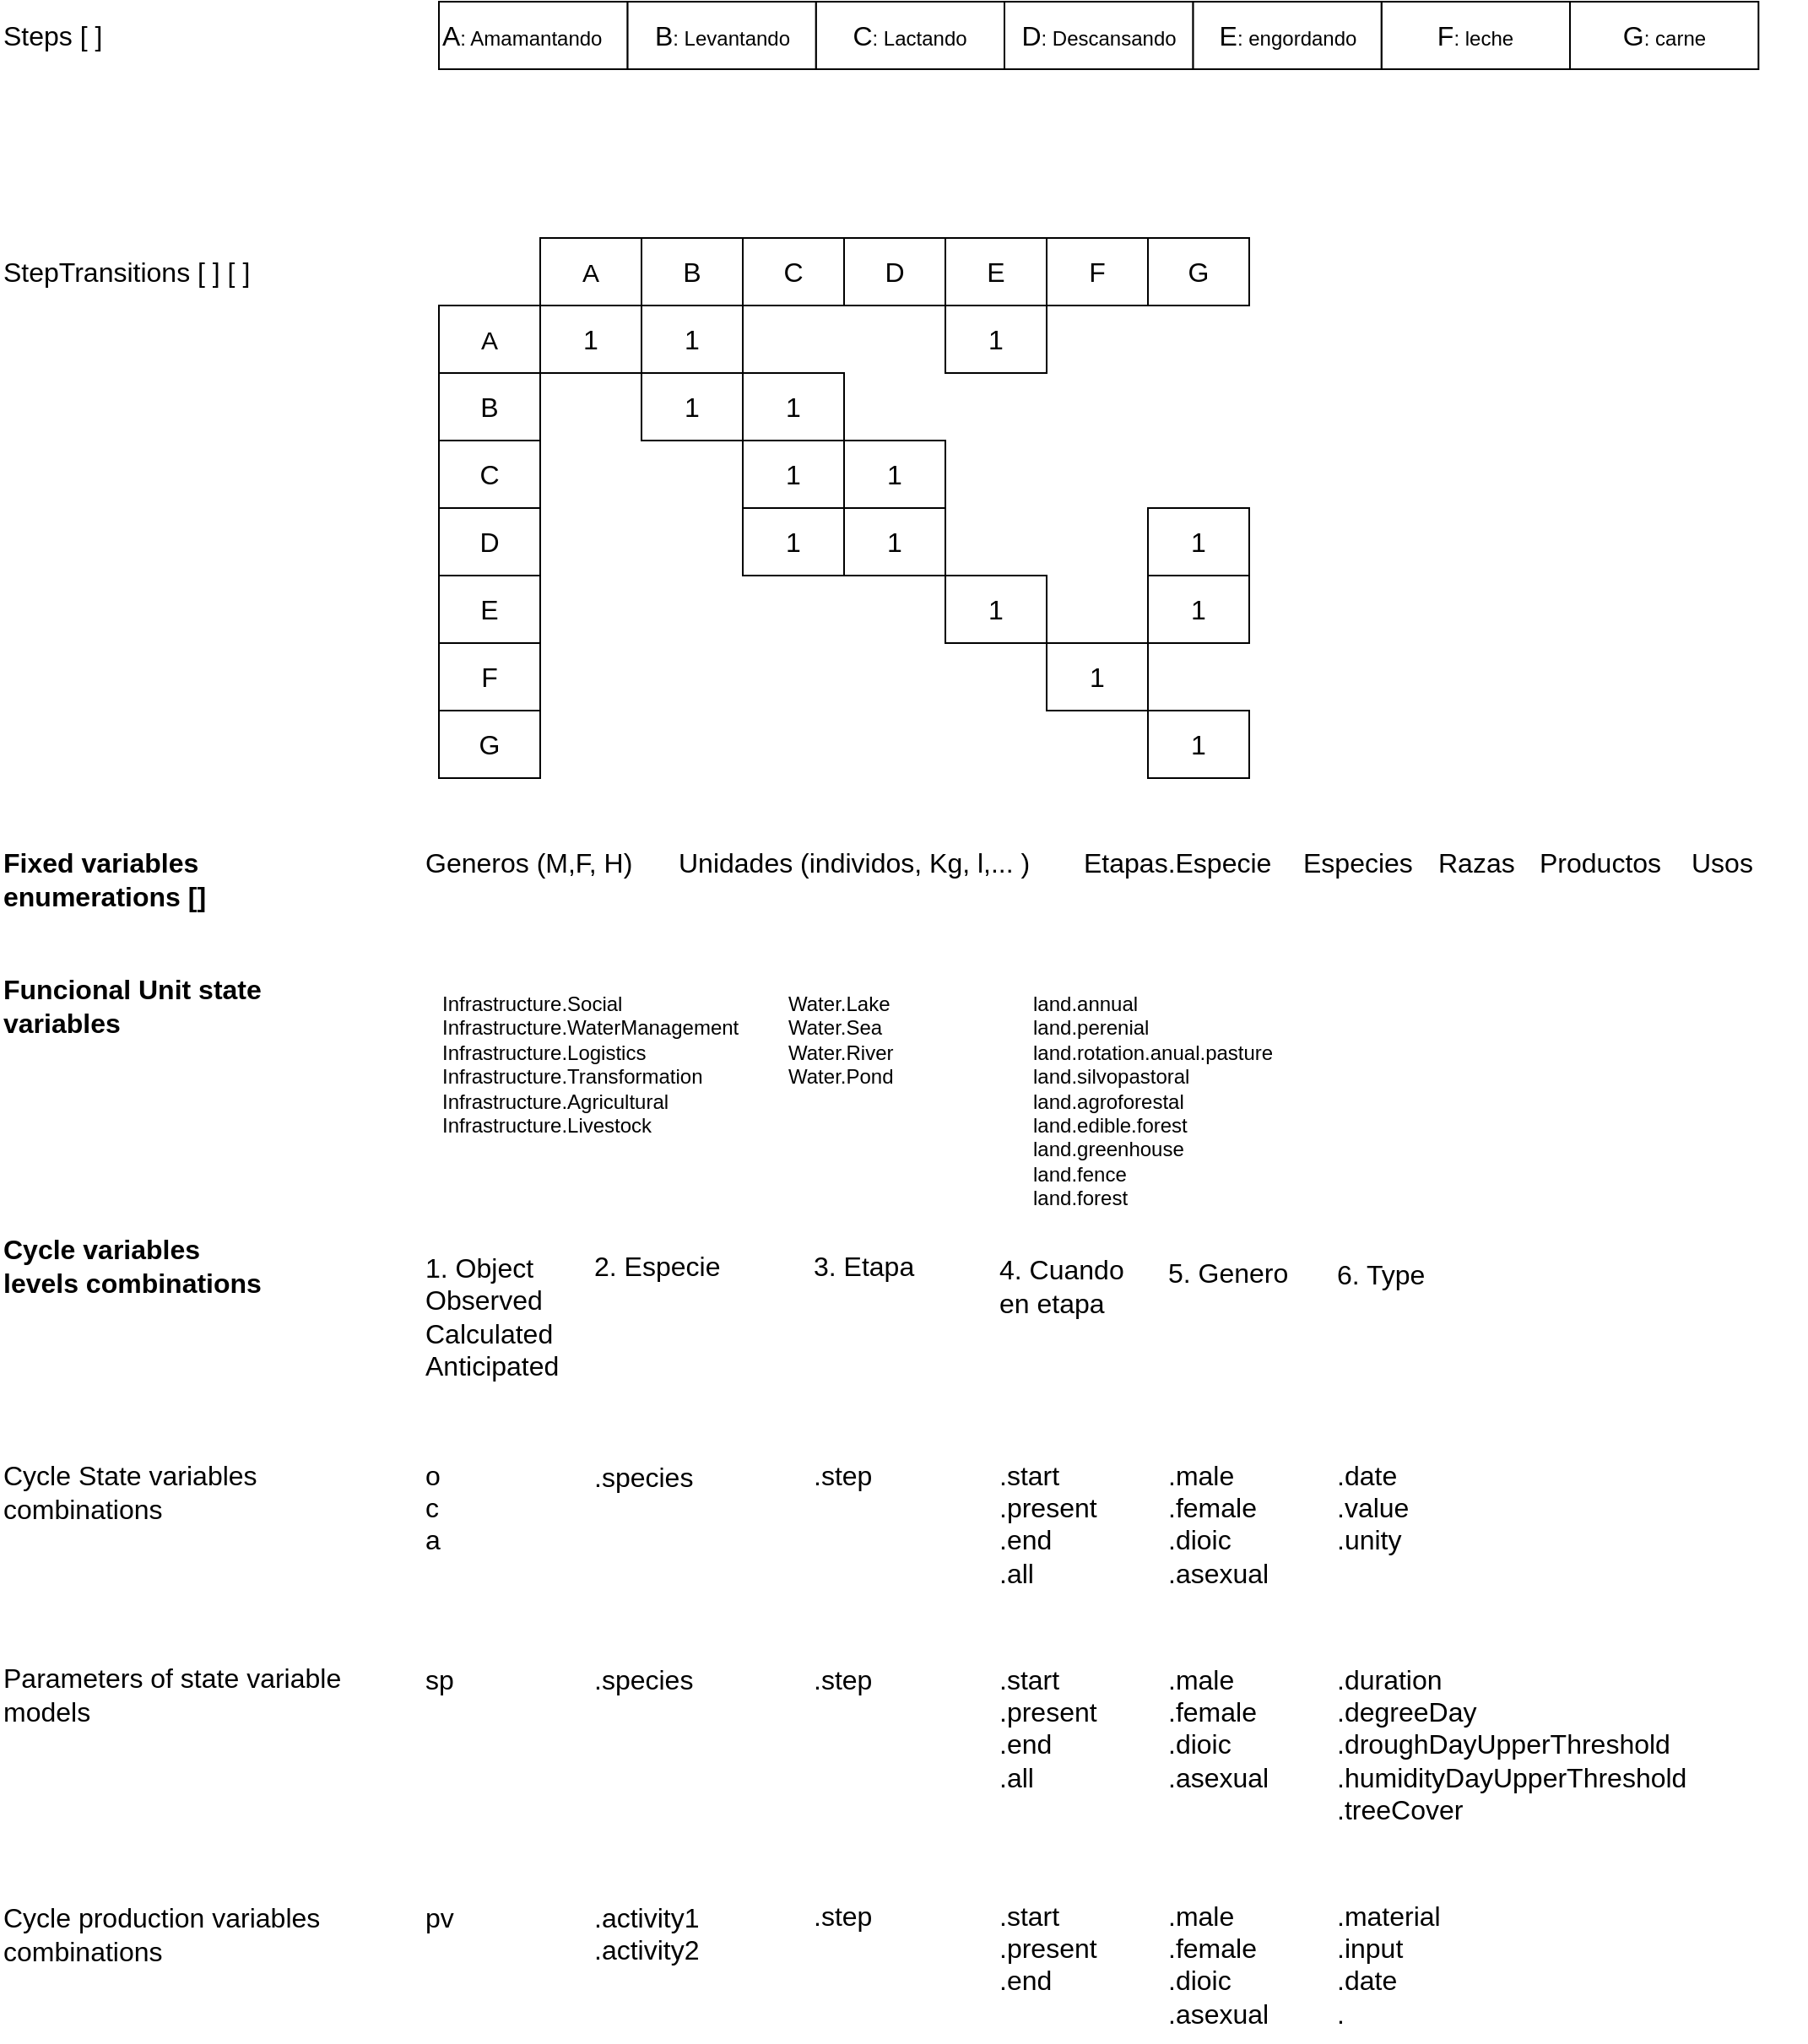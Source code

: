 <mxfile version="21.3.5" type="github" pages="2">
  <diagram id="cez-rpx9PR17WSuJuLhv" name="Genérico">
    <mxGraphModel dx="1127" dy="763" grid="1" gridSize="10" guides="1" tooltips="1" connect="1" arrows="1" fold="1" page="1" pageScale="1" pageWidth="1169" pageHeight="827" math="0" shadow="0">
      <root>
        <mxCell id="0" />
        <mxCell id="1" parent="0" />
        <mxCell id="pYkF3DjS2PnKUjxH9FUJ-1" value="Steps [ ]" style="text;html=1;strokeColor=none;fillColor=none;align=left;verticalAlign=middle;whiteSpace=wrap;rounded=0;fontSize=16;" parent="1" vertex="1">
          <mxGeometry x="60" y="40" width="80" height="20" as="geometry" />
        </mxCell>
        <mxCell id="pYkF3DjS2PnKUjxH9FUJ-2" value="StepTransitions [ ] [ ]" style="text;html=1;strokeColor=none;fillColor=none;align=left;verticalAlign=middle;whiteSpace=wrap;rounded=0;fontSize=16;" parent="1" vertex="1">
          <mxGeometry x="60" y="180" width="180" height="20" as="geometry" />
        </mxCell>
        <mxCell id="b_mPPoaURZ4BV5WpPqKZ-49" value="&lt;div&gt;Fixed variables&lt;/div&gt;&lt;div&gt;enumerations [] &lt;/div&gt;" style="text;html=1;strokeColor=none;fillColor=none;align=left;verticalAlign=middle;whiteSpace=wrap;rounded=0;fontSize=16;fontStyle=1" parent="1" vertex="1">
          <mxGeometry x="60" y="530" width="200" height="40" as="geometry" />
        </mxCell>
        <mxCell id="b_mPPoaURZ4BV5WpPqKZ-51" value="Generos (M,F, H)" style="text;html=1;strokeColor=none;fillColor=none;align=left;verticalAlign=middle;whiteSpace=wrap;rounded=0;fontSize=16;" parent="1" vertex="1">
          <mxGeometry x="310" y="530" width="150" height="20" as="geometry" />
        </mxCell>
        <mxCell id="b_mPPoaURZ4BV5WpPqKZ-52" value="Unidades (individos, Kg, l,... )" style="text;html=1;strokeColor=none;fillColor=none;align=left;verticalAlign=middle;whiteSpace=wrap;rounded=0;fontSize=16;" parent="1" vertex="1">
          <mxGeometry x="460" y="530" width="230" height="20" as="geometry" />
        </mxCell>
        <mxCell id="b_mPPoaURZ4BV5WpPqKZ-53" value="Cycle variables levels combinations" style="text;html=1;strokeColor=none;fillColor=none;align=left;verticalAlign=middle;whiteSpace=wrap;rounded=0;fontSize=16;fontStyle=1" parent="1" vertex="1">
          <mxGeometry x="60" y="764" width="160" height="30" as="geometry" />
        </mxCell>
        <mxCell id="b_mPPoaURZ4BV5WpPqKZ-54" value="" style="group" parent="1" vertex="1" connectable="0">
          <mxGeometry x="320" y="170" width="480" height="320" as="geometry" />
        </mxCell>
        <mxCell id="MyoScKNFmEBYEgEzymnH-1" value="" style="shape=partialRectangle;html=1;whiteSpace=wrap;connectable=0;strokeColor=default;overflow=hidden;fillColor=none;top=0;left=0;bottom=0;right=0;pointerEvents=1;fontSize=16;strokeWidth=3;" parent="b_mPPoaURZ4BV5WpPqKZ-54" vertex="1">
          <mxGeometry x="360" y="200" width="60" height="40" as="geometry">
            <mxRectangle width="60" height="40" as="alternateBounds" />
          </mxGeometry>
        </mxCell>
        <mxCell id="MyoScKNFmEBYEgEzymnH-12" value="&lt;font style=&quot;font-size: 16px;&quot;&gt;F&lt;/font&gt;" style="rounded=0;whiteSpace=wrap;html=1;" parent="b_mPPoaURZ4BV5WpPqKZ-54" vertex="1">
          <mxGeometry x="360" width="60" height="40" as="geometry" />
        </mxCell>
        <mxCell id="MyoScKNFmEBYEgEzymnH-13" value="&lt;font style=&quot;font-size: 16px;&quot;&gt;1&lt;/font&gt;" style="rounded=0;whiteSpace=wrap;html=1;" parent="b_mPPoaURZ4BV5WpPqKZ-54" vertex="1">
          <mxGeometry x="360" y="240" width="60" height="40" as="geometry" />
        </mxCell>
        <mxCell id="MyoScKNFmEBYEgEzymnH-19" value="&lt;font style=&quot;font-size: 16px;&quot;&gt;F&lt;/font&gt;" style="rounded=0;whiteSpace=wrap;html=1;" parent="b_mPPoaURZ4BV5WpPqKZ-54" vertex="1">
          <mxGeometry y="240" width="60" height="40" as="geometry" />
        </mxCell>
        <mxCell id="b_mPPoaURZ4BV5WpPqKZ-6" value="&lt;font style=&quot;font-size: 16px;&quot;&gt;G&lt;/font&gt;" style="rounded=0;whiteSpace=wrap;html=1;" parent="b_mPPoaURZ4BV5WpPqKZ-54" vertex="1">
          <mxGeometry x="420" width="60" height="40" as="geometry" />
        </mxCell>
        <mxCell id="b_mPPoaURZ4BV5WpPqKZ-14" value="&lt;font style=&quot;font-size: 16px;&quot;&gt;G&lt;/font&gt;" style="rounded=0;whiteSpace=wrap;html=1;" parent="b_mPPoaURZ4BV5WpPqKZ-54" vertex="1">
          <mxGeometry y="280" width="60" height="40" as="geometry" />
        </mxCell>
        <mxCell id="b_mPPoaURZ4BV5WpPqKZ-15" value="&lt;font style=&quot;font-size: 16px;&quot;&gt;1&lt;/font&gt;" style="rounded=0;whiteSpace=wrap;html=1;" parent="b_mPPoaURZ4BV5WpPqKZ-54" vertex="1">
          <mxGeometry x="420" y="280" width="60" height="40" as="geometry" />
        </mxCell>
        <mxCell id="b_mPPoaURZ4BV5WpPqKZ-16" value="&lt;font style=&quot;font-size: 16px;&quot;&gt;1&lt;/font&gt;" style="rounded=0;whiteSpace=wrap;html=1;" parent="b_mPPoaURZ4BV5WpPqKZ-54" vertex="1">
          <mxGeometry x="420" y="200" width="60" height="40" as="geometry" />
        </mxCell>
        <mxCell id="b_mPPoaURZ4BV5WpPqKZ-24" value="&lt;font style=&quot;font-size: 16px;&quot;&gt;D&lt;/font&gt;" style="rounded=0;whiteSpace=wrap;html=1;" parent="b_mPPoaURZ4BV5WpPqKZ-54" vertex="1">
          <mxGeometry x="240" width="60" height="40" as="geometry" />
        </mxCell>
        <mxCell id="b_mPPoaURZ4BV5WpPqKZ-25" value="&lt;font style=&quot;font-size: 16px;&quot;&gt;E&lt;/font&gt;" style="rounded=0;whiteSpace=wrap;html=1;" parent="b_mPPoaURZ4BV5WpPqKZ-54" vertex="1">
          <mxGeometry x="300" width="60" height="40" as="geometry" />
        </mxCell>
        <mxCell id="b_mPPoaURZ4BV5WpPqKZ-26" value="&lt;font style=&quot;font-size: 16px;&quot;&gt;C&lt;/font&gt;" style="rounded=0;whiteSpace=wrap;html=1;" parent="b_mPPoaURZ4BV5WpPqKZ-54" vertex="1">
          <mxGeometry x="180" width="60" height="40" as="geometry" />
        </mxCell>
        <mxCell id="b_mPPoaURZ4BV5WpPqKZ-27" value="&lt;font style=&quot;font-size: 15px;&quot;&gt;A&lt;/font&gt;" style="rounded=0;whiteSpace=wrap;html=1;" parent="b_mPPoaURZ4BV5WpPqKZ-54" vertex="1">
          <mxGeometry x="60" width="60" height="40" as="geometry" />
        </mxCell>
        <mxCell id="b_mPPoaURZ4BV5WpPqKZ-28" value="&lt;font style=&quot;font-size: 16px;&quot;&gt;B&lt;/font&gt;" style="rounded=0;whiteSpace=wrap;html=1;" parent="b_mPPoaURZ4BV5WpPqKZ-54" vertex="1">
          <mxGeometry x="120" width="60" height="40" as="geometry" />
        </mxCell>
        <mxCell id="b_mPPoaURZ4BV5WpPqKZ-32" value="&lt;font style=&quot;font-size: 16px;&quot;&gt;D&lt;/font&gt;" style="rounded=0;whiteSpace=wrap;html=1;" parent="b_mPPoaURZ4BV5WpPqKZ-54" vertex="1">
          <mxGeometry y="160" width="60" height="40" as="geometry" />
        </mxCell>
        <mxCell id="b_mPPoaURZ4BV5WpPqKZ-33" value="&lt;font style=&quot;font-size: 16px;&quot;&gt;E&lt;/font&gt;" style="rounded=0;whiteSpace=wrap;html=1;" parent="b_mPPoaURZ4BV5WpPqKZ-54" vertex="1">
          <mxGeometry y="200" width="60" height="40" as="geometry" />
        </mxCell>
        <mxCell id="b_mPPoaURZ4BV5WpPqKZ-34" value="&lt;font style=&quot;font-size: 16px;&quot;&gt;C&lt;/font&gt;" style="rounded=0;whiteSpace=wrap;html=1;" parent="b_mPPoaURZ4BV5WpPqKZ-54" vertex="1">
          <mxGeometry y="120" width="60" height="40" as="geometry" />
        </mxCell>
        <mxCell id="b_mPPoaURZ4BV5WpPqKZ-35" value="&lt;font style=&quot;font-size: 15px;&quot;&gt;A&lt;/font&gt;" style="rounded=0;whiteSpace=wrap;html=1;" parent="b_mPPoaURZ4BV5WpPqKZ-54" vertex="1">
          <mxGeometry y="40" width="60" height="40" as="geometry" />
        </mxCell>
        <mxCell id="b_mPPoaURZ4BV5WpPqKZ-36" value="&lt;font style=&quot;font-size: 16px;&quot;&gt;B&lt;/font&gt;" style="rounded=0;whiteSpace=wrap;html=1;" parent="b_mPPoaURZ4BV5WpPqKZ-54" vertex="1">
          <mxGeometry y="80" width="60" height="40" as="geometry" />
        </mxCell>
        <mxCell id="b_mPPoaURZ4BV5WpPqKZ-37" value="&lt;font style=&quot;font-size: 16px;&quot;&gt;1&lt;/font&gt;" style="rounded=0;whiteSpace=wrap;html=1;" parent="b_mPPoaURZ4BV5WpPqKZ-54" vertex="1">
          <mxGeometry x="240" y="160" width="60" height="40" as="geometry" />
        </mxCell>
        <mxCell id="b_mPPoaURZ4BV5WpPqKZ-38" value="&lt;font style=&quot;font-size: 16px;&quot;&gt;1&lt;/font&gt;" style="rounded=0;whiteSpace=wrap;html=1;" parent="b_mPPoaURZ4BV5WpPqKZ-54" vertex="1">
          <mxGeometry x="300" y="200" width="60" height="40" as="geometry" />
        </mxCell>
        <mxCell id="b_mPPoaURZ4BV5WpPqKZ-39" value="&lt;font style=&quot;font-size: 16px;&quot;&gt;1&lt;/font&gt;" style="rounded=0;whiteSpace=wrap;html=1;" parent="b_mPPoaURZ4BV5WpPqKZ-54" vertex="1">
          <mxGeometry x="120" y="80" width="60" height="40" as="geometry" />
        </mxCell>
        <mxCell id="b_mPPoaURZ4BV5WpPqKZ-40" value="&lt;font style=&quot;font-size: 16px;&quot;&gt;1&lt;/font&gt;" style="rounded=0;whiteSpace=wrap;html=1;" parent="b_mPPoaURZ4BV5WpPqKZ-54" vertex="1">
          <mxGeometry x="180" y="120" width="60" height="40" as="geometry" />
        </mxCell>
        <mxCell id="b_mPPoaURZ4BV5WpPqKZ-41" value="&lt;font style=&quot;font-size: 16px;&quot;&gt;1&lt;/font&gt;" style="rounded=0;whiteSpace=wrap;html=1;" parent="b_mPPoaURZ4BV5WpPqKZ-54" vertex="1">
          <mxGeometry x="60" y="40" width="60" height="40" as="geometry" />
        </mxCell>
        <mxCell id="b_mPPoaURZ4BV5WpPqKZ-42" value="&lt;font style=&quot;font-size: 16px;&quot;&gt;1&lt;/font&gt;" style="rounded=0;whiteSpace=wrap;html=1;" parent="b_mPPoaURZ4BV5WpPqKZ-54" vertex="1">
          <mxGeometry x="300" y="40" width="60" height="40" as="geometry" />
        </mxCell>
        <mxCell id="b_mPPoaURZ4BV5WpPqKZ-43" value="&lt;font style=&quot;font-size: 16px;&quot;&gt;1&lt;/font&gt;" style="rounded=0;whiteSpace=wrap;html=1;" parent="b_mPPoaURZ4BV5WpPqKZ-54" vertex="1">
          <mxGeometry x="180" y="80" width="60" height="40" as="geometry" />
        </mxCell>
        <mxCell id="b_mPPoaURZ4BV5WpPqKZ-44" value="&lt;font style=&quot;font-size: 16px;&quot;&gt;1&lt;/font&gt;" style="rounded=0;whiteSpace=wrap;html=1;" parent="b_mPPoaURZ4BV5WpPqKZ-54" vertex="1">
          <mxGeometry x="120" y="40" width="60" height="40" as="geometry" />
        </mxCell>
        <mxCell id="b_mPPoaURZ4BV5WpPqKZ-45" value="&lt;font style=&quot;font-size: 16px;&quot;&gt;1&lt;/font&gt;" style="rounded=0;whiteSpace=wrap;html=1;" parent="b_mPPoaURZ4BV5WpPqKZ-54" vertex="1">
          <mxGeometry x="240" y="120" width="60" height="40" as="geometry" />
        </mxCell>
        <mxCell id="b_mPPoaURZ4BV5WpPqKZ-46" value="&lt;font style=&quot;font-size: 16px;&quot;&gt;1&lt;/font&gt;" style="rounded=0;whiteSpace=wrap;html=1;" parent="b_mPPoaURZ4BV5WpPqKZ-54" vertex="1">
          <mxGeometry x="180" y="160" width="60" height="40" as="geometry" />
        </mxCell>
        <mxCell id="b_mPPoaURZ4BV5WpPqKZ-47" value="&lt;font style=&quot;font-size: 16px;&quot;&gt;1&lt;/font&gt;" style="rounded=0;whiteSpace=wrap;html=1;" parent="b_mPPoaURZ4BV5WpPqKZ-54" vertex="1">
          <mxGeometry x="420" y="160" width="60" height="40" as="geometry" />
        </mxCell>
        <mxCell id="b_mPPoaURZ4BV5WpPqKZ-55" value="" style="group" parent="1" vertex="1" connectable="0">
          <mxGeometry x="320" y="30" width="781.67" height="40" as="geometry" />
        </mxCell>
        <mxCell id="MyoScKNFmEBYEgEzymnH-27" value="" style="group" parent="b_mPPoaURZ4BV5WpPqKZ-55" vertex="1" connectable="0">
          <mxGeometry width="670" height="40" as="geometry" />
        </mxCell>
        <mxCell id="MyoScKNFmEBYEgEzymnH-20" value="&lt;font style=&quot;font-size: 16px;&quot;&gt;F&lt;/font&gt;: leche" style="rounded=0;whiteSpace=wrap;html=1;" parent="MyoScKNFmEBYEgEzymnH-27" vertex="1">
          <mxGeometry x="558.333" width="111.667" height="40" as="geometry" />
        </mxCell>
        <mxCell id="MyoScKNFmEBYEgEzymnH-21" value="&lt;font style=&quot;font-size: 16px;&quot;&gt;E&lt;/font&gt;: engordando" style="rounded=0;whiteSpace=wrap;html=1;" parent="MyoScKNFmEBYEgEzymnH-27" vertex="1">
          <mxGeometry x="446.667" width="111.667" height="40" as="geometry" />
        </mxCell>
        <mxCell id="MyoScKNFmEBYEgEzymnH-22" value="&lt;font style=&quot;font-size: 16px;&quot;&gt;D&lt;/font&gt;: Descansando" style="rounded=0;whiteSpace=wrap;html=1;" parent="MyoScKNFmEBYEgEzymnH-27" vertex="1">
          <mxGeometry x="335.0" width="111.667" height="40" as="geometry" />
        </mxCell>
        <mxCell id="MyoScKNFmEBYEgEzymnH-23" value="&lt;font style=&quot;font-size: 16px;&quot;&gt;C&lt;/font&gt;: Lactando" style="rounded=0;whiteSpace=wrap;html=1;" parent="MyoScKNFmEBYEgEzymnH-27" vertex="1">
          <mxGeometry x="223.333" width="111.667" height="40" as="geometry" />
        </mxCell>
        <mxCell id="MyoScKNFmEBYEgEzymnH-24" value="&lt;font style=&quot;font-size: 16px;&quot;&gt;B&lt;/font&gt;: Levantando" style="rounded=0;whiteSpace=wrap;html=1;" parent="MyoScKNFmEBYEgEzymnH-27" vertex="1">
          <mxGeometry x="111.667" width="111.667" height="40" as="geometry" />
        </mxCell>
        <mxCell id="MyoScKNFmEBYEgEzymnH-25" value="&lt;div style=&quot;&quot; align=&quot;left&quot;&gt;&lt;font style=&quot;font-size: 16px;&quot;&gt;A&lt;/font&gt;&lt;font style=&quot;font-size: 12px;&quot;&gt;: Amamantando&lt;br&gt;&lt;/font&gt;&lt;/div&gt;" style="rounded=0;whiteSpace=wrap;html=1;align=left;" parent="MyoScKNFmEBYEgEzymnH-27" vertex="1">
          <mxGeometry width="111.667" height="40" as="geometry" />
        </mxCell>
        <mxCell id="dBqPaJ7fvby0gHjQgL4g-1" value="&lt;font style=&quot;font-size: 16px;&quot;&gt;G&lt;/font&gt;: carne" style="rounded=0;whiteSpace=wrap;html=1;" parent="b_mPPoaURZ4BV5WpPqKZ-55" vertex="1">
          <mxGeometry x="670.003" width="111.667" height="40" as="geometry" />
        </mxCell>
        <mxCell id="b_mPPoaURZ4BV5WpPqKZ-57" value="&lt;div style=&quot;font-size: 16px;&quot;&gt;o&lt;/div&gt;&lt;div style=&quot;font-size: 16px;&quot;&gt;c&lt;/div&gt;&lt;div style=&quot;font-size: 16px;&quot;&gt;a&lt;br style=&quot;font-size: 16px;&quot;&gt;&lt;/div&gt;" style="text;whiteSpace=wrap;html=1;fontSize=16;verticalAlign=top;" parent="1" vertex="1">
          <mxGeometry x="310" y="887" width="100" height="90" as="geometry" />
        </mxCell>
        <mxCell id="b_mPPoaURZ4BV5WpPqKZ-59" value=".step" style="text;whiteSpace=wrap;html=1;fontSize=16;verticalAlign=top;" parent="1" vertex="1">
          <mxGeometry x="540" y="887" width="100" height="90" as="geometry" />
        </mxCell>
        <mxCell id="b_mPPoaURZ4BV5WpPqKZ-62" value="&lt;div&gt;.start&lt;/div&gt;&lt;div&gt;.present&lt;/div&gt;&lt;div&gt;.end&lt;/div&gt;&lt;div&gt;.all&lt;br&gt;&lt;/div&gt;" style="text;whiteSpace=wrap;html=1;fontSize=16;verticalAlign=top;" parent="1" vertex="1">
          <mxGeometry x="650" y="887" width="100" height="90" as="geometry" />
        </mxCell>
        <mxCell id="b_mPPoaURZ4BV5WpPqKZ-64" value="&lt;div&gt;.male&lt;/div&gt;&lt;div&gt;.female&lt;br&gt;&lt;/div&gt;&lt;div&gt;.dioic&lt;/div&gt;&lt;div&gt;.asexual&lt;br&gt;&lt;/div&gt;" style="text;whiteSpace=wrap;html=1;fontSize=16;verticalAlign=top;" parent="1" vertex="1">
          <mxGeometry x="750" y="887" width="100" height="80" as="geometry" />
        </mxCell>
        <mxCell id="csLeSf18LWkZXM3OZ7Ix-2" value="&lt;div&gt;.date&lt;/div&gt;&lt;div&gt;.value&lt;/div&gt;&lt;div&gt;.unity&lt;br&gt;&lt;/div&gt;" style="text;whiteSpace=wrap;html=1;fontSize=16;verticalAlign=top;" parent="1" vertex="1">
          <mxGeometry x="850" y="887" width="100" height="80" as="geometry" />
        </mxCell>
        <mxCell id="csLeSf18LWkZXM3OZ7Ix-3" value="Cycle State variables combinations" style="text;html=1;strokeColor=none;fillColor=none;align=left;verticalAlign=middle;whiteSpace=wrap;rounded=0;fontSize=16;" parent="1" vertex="1">
          <mxGeometry x="60" y="898" width="220" height="30" as="geometry" />
        </mxCell>
        <mxCell id="csLeSf18LWkZXM3OZ7Ix-5" value="Parameters of state variable models" style="text;html=1;strokeColor=none;fillColor=none;align=left;verticalAlign=middle;whiteSpace=wrap;rounded=0;fontSize=16;" parent="1" vertex="1">
          <mxGeometry x="60" y="1018" width="220" height="30" as="geometry" />
        </mxCell>
        <mxCell id="csLeSf18LWkZXM3OZ7Ix-6" value="sp" style="text;whiteSpace=wrap;html=1;fontSize=16;verticalAlign=top;" parent="1" vertex="1">
          <mxGeometry x="310" y="1008" width="60" height="60" as="geometry" />
        </mxCell>
        <mxCell id="csLeSf18LWkZXM3OZ7Ix-7" value=".step" style="text;whiteSpace=wrap;html=1;fontSize=16;verticalAlign=top;" parent="1" vertex="1">
          <mxGeometry x="540" y="1008" width="100" height="90" as="geometry" />
        </mxCell>
        <mxCell id="csLeSf18LWkZXM3OZ7Ix-8" value="&lt;div&gt;.start&lt;/div&gt;&lt;div&gt;.present&lt;/div&gt;&lt;div&gt;.end&lt;/div&gt;&lt;div&gt;.all&lt;br&gt;&lt;/div&gt;" style="text;whiteSpace=wrap;html=1;fontSize=16;verticalAlign=top;" parent="1" vertex="1">
          <mxGeometry x="650" y="1008" width="100" height="90" as="geometry" />
        </mxCell>
        <mxCell id="csLeSf18LWkZXM3OZ7Ix-9" value="&lt;div&gt;.male&lt;/div&gt;&lt;div&gt;.female&lt;br&gt;&lt;/div&gt;&lt;div&gt;.dioic&lt;/div&gt;&lt;div&gt;.asexual&lt;br&gt;&lt;/div&gt;" style="text;whiteSpace=wrap;html=1;fontSize=16;verticalAlign=top;" parent="1" vertex="1">
          <mxGeometry x="750" y="1008" width="100" height="80" as="geometry" />
        </mxCell>
        <mxCell id="csLeSf18LWkZXM3OZ7Ix-10" value="&lt;div&gt;.duration&lt;/div&gt;&lt;div&gt;.degreeDay&lt;/div&gt;&lt;div&gt;.droughDayUpperThreshold&lt;/div&gt;&lt;div&gt;.humidityDayUpperThreshold&lt;/div&gt;&lt;div&gt;.treeCover&lt;br&gt;&lt;/div&gt;" style="text;whiteSpace=wrap;html=1;fontSize=16;verticalAlign=top;" parent="1" vertex="1">
          <mxGeometry x="850" y="1008" width="100" height="80" as="geometry" />
        </mxCell>
        <mxCell id="csLeSf18LWkZXM3OZ7Ix-11" value="Cycle production variables combinations" style="text;html=1;strokeColor=none;fillColor=none;align=left;verticalAlign=middle;whiteSpace=wrap;rounded=0;fontSize=16;" parent="1" vertex="1">
          <mxGeometry x="60" y="1160" width="220" height="30" as="geometry" />
        </mxCell>
        <mxCell id="csLeSf18LWkZXM3OZ7Ix-12" value="pv" style="text;whiteSpace=wrap;html=1;fontSize=16;verticalAlign=top;" parent="1" vertex="1">
          <mxGeometry x="310" y="1149" width="100" height="90" as="geometry" />
        </mxCell>
        <mxCell id="csLeSf18LWkZXM3OZ7Ix-13" value=".step" style="text;whiteSpace=wrap;html=1;fontSize=16;verticalAlign=top;" parent="1" vertex="1">
          <mxGeometry x="540" y="1148" width="100" height="90" as="geometry" />
        </mxCell>
        <mxCell id="csLeSf18LWkZXM3OZ7Ix-14" value="&lt;div&gt;.start&lt;/div&gt;&lt;div&gt;.present&lt;/div&gt;&lt;div&gt;.end&lt;br&gt;&lt;/div&gt;" style="text;whiteSpace=wrap;html=1;fontSize=16;verticalAlign=top;" parent="1" vertex="1">
          <mxGeometry x="650" y="1148" width="100" height="90" as="geometry" />
        </mxCell>
        <mxCell id="csLeSf18LWkZXM3OZ7Ix-15" value="&lt;div&gt;.male&lt;/div&gt;&lt;div&gt;.female&lt;br&gt;&lt;/div&gt;&lt;div&gt;.dioic&lt;/div&gt;&lt;div&gt;.asexual&lt;br&gt;&lt;/div&gt;" style="text;whiteSpace=wrap;html=1;fontSize=16;verticalAlign=top;" parent="1" vertex="1">
          <mxGeometry x="750" y="1148" width="100" height="80" as="geometry" />
        </mxCell>
        <mxCell id="csLeSf18LWkZXM3OZ7Ix-16" value="&lt;div&gt;.material&lt;/div&gt;&lt;div&gt;.input&lt;/div&gt;&lt;div&gt;.date&lt;/div&gt;&lt;div&gt;.&lt;br&gt;&lt;/div&gt;" style="text;whiteSpace=wrap;html=1;fontSize=16;verticalAlign=top;" parent="1" vertex="1">
          <mxGeometry x="850" y="1148" width="100" height="80" as="geometry" />
        </mxCell>
        <mxCell id="csLeSf18LWkZXM3OZ7Ix-88" value="Etapas.Especie" style="text;html=1;strokeColor=none;fillColor=none;align=left;verticalAlign=middle;whiteSpace=wrap;rounded=0;fontSize=16;" parent="1" vertex="1">
          <mxGeometry x="700" y="530" width="100" height="20" as="geometry" />
        </mxCell>
        <mxCell id="csLeSf18LWkZXM3OZ7Ix-91" value="Especies" style="text;html=1;strokeColor=none;fillColor=none;align=left;verticalAlign=middle;whiteSpace=wrap;rounded=0;fontSize=16;" parent="1" vertex="1">
          <mxGeometry x="830" y="530" width="100" height="20" as="geometry" />
        </mxCell>
        <mxCell id="csLeSf18LWkZXM3OZ7Ix-92" value="2. Especie" style="text;html=1;strokeColor=none;fillColor=none;align=left;verticalAlign=middle;whiteSpace=wrap;rounded=0;fontSize=16;" parent="1" vertex="1">
          <mxGeometry x="410" y="760" width="100" height="38" as="geometry" />
        </mxCell>
        <mxCell id="csLeSf18LWkZXM3OZ7Ix-93" value=".species" style="text;whiteSpace=wrap;html=1;fontSize=16;verticalAlign=top;" parent="1" vertex="1">
          <mxGeometry x="410" y="888" width="100" height="99" as="geometry" />
        </mxCell>
        <mxCell id="csLeSf18LWkZXM3OZ7Ix-94" value=".species" style="text;whiteSpace=wrap;html=1;fontSize=16;verticalAlign=top;" parent="1" vertex="1">
          <mxGeometry x="410" y="1008" width="100" height="90" as="geometry" />
        </mxCell>
        <mxCell id="csLeSf18LWkZXM3OZ7Ix-95" value="&lt;div&gt;.activity1&lt;/div&gt;&lt;div&gt;.activity2&lt;br&gt;&lt;/div&gt;" style="text;whiteSpace=wrap;html=1;fontSize=16;verticalAlign=top;" parent="1" vertex="1">
          <mxGeometry x="410" y="1149" width="100" height="90" as="geometry" />
        </mxCell>
        <mxCell id="csLeSf18LWkZXM3OZ7Ix-96" value="Razas" style="text;html=1;strokeColor=none;fillColor=none;align=left;verticalAlign=middle;whiteSpace=wrap;rounded=0;fontSize=16;" parent="1" vertex="1">
          <mxGeometry x="910" y="530" width="100" height="20" as="geometry" />
        </mxCell>
        <mxCell id="csLeSf18LWkZXM3OZ7Ix-97" value="Productos" style="text;html=1;strokeColor=none;fillColor=none;align=left;verticalAlign=middle;whiteSpace=wrap;rounded=0;fontSize=16;" parent="1" vertex="1">
          <mxGeometry x="970" y="530" width="100" height="20" as="geometry" />
        </mxCell>
        <mxCell id="csLeSf18LWkZXM3OZ7Ix-98" value="Usos" style="text;html=1;strokeColor=none;fillColor=none;align=left;verticalAlign=middle;whiteSpace=wrap;rounded=0;fontSize=16;" parent="1" vertex="1">
          <mxGeometry x="1060" y="530" width="70" height="20" as="geometry" />
        </mxCell>
        <mxCell id="csLeSf18LWkZXM3OZ7Ix-101" value="Funcional Unit state variables" style="text;html=1;strokeColor=none;fillColor=none;align=left;verticalAlign=middle;whiteSpace=wrap;rounded=0;fontSize=16;fontStyle=1" parent="1" vertex="1">
          <mxGeometry x="60" y="610" width="220" height="30" as="geometry" />
        </mxCell>
        <mxCell id="csLeSf18LWkZXM3OZ7Ix-102" value="&lt;div&gt;Infrastructure.Social &lt;br&gt;&lt;/div&gt;&lt;div&gt;Infrastructure.WaterManagement &lt;br&gt;&lt;/div&gt;&lt;div&gt;Infrastructure.Logistics &lt;br&gt;&lt;/div&gt;&lt;div&gt;Infrastructure.Transformation &lt;br&gt;&lt;/div&gt;&lt;div&gt;Infrastructure.Agricultural &lt;br&gt;&lt;/div&gt;&lt;div&gt;Infrastructure.Livestock&lt;/div&gt;" style="text;whiteSpace=wrap;html=1;" parent="1" vertex="1">
          <mxGeometry x="320" y="610" width="120" height="110" as="geometry" />
        </mxCell>
        <mxCell id="csLeSf18LWkZXM3OZ7Ix-103" value="&lt;div&gt;Water.Lake &lt;br&gt;&lt;/div&gt;Water.Sea&lt;div&gt;Water.River&lt;/div&gt;&lt;div&gt;Water.Pond&lt;/div&gt;" style="text;whiteSpace=wrap;html=1;" parent="1" vertex="1">
          <mxGeometry x="525" y="610" width="120" height="110" as="geometry" />
        </mxCell>
        <mxCell id="csLeSf18LWkZXM3OZ7Ix-104" value="&lt;div&gt;land.annual&lt;/div&gt;&lt;div&gt;land.perenial&lt;div&gt;land.rotation.anual.pasture&lt;/div&gt;&lt;div&gt;land.silvopastoral&lt;/div&gt;land.agroforestal&lt;/div&gt;&lt;div&gt;land.edible.forest&lt;div&gt;land.greenhouse&lt;/div&gt;&lt;div&gt;land.fence&lt;/div&gt;&lt;div&gt;land.forest&lt;/div&gt;&lt;div&gt;&lt;br&gt;&lt;div&gt;&lt;br&gt;&lt;br&gt;&lt;/div&gt;&lt;/div&gt;&lt;div&gt;&lt;br&gt;&lt;br&gt;&lt;/div&gt;&lt;br&gt;&lt;br&gt;&lt;/div&gt;" style="text;whiteSpace=wrap;html=1;" parent="1" vertex="1">
          <mxGeometry x="670" y="610" width="120" height="110" as="geometry" />
        </mxCell>
        <mxCell id="rNuEx3sRfUWNWiZSni4U-1" value="1. Object&lt;div&gt;&lt;div style=&quot;font-size: 16px;&quot;&gt;Observed&lt;/div&gt;&lt;div style=&quot;font-size: 16px;&quot;&gt;Calculated&lt;/div&gt;Anticipated&lt;/div&gt;" style="text;html=1;strokeColor=none;fillColor=none;align=left;verticalAlign=middle;whiteSpace=wrap;rounded=0;fontSize=16;" vertex="1" parent="1">
          <mxGeometry x="310" y="768" width="100" height="82" as="geometry" />
        </mxCell>
        <mxCell id="rNuEx3sRfUWNWiZSni4U-2" value="3. Etapa" style="text;html=1;strokeColor=none;fillColor=none;align=left;verticalAlign=middle;whiteSpace=wrap;rounded=0;fontSize=16;" vertex="1" parent="1">
          <mxGeometry x="540" y="760" width="100" height="38" as="geometry" />
        </mxCell>
        <mxCell id="rNuEx3sRfUWNWiZSni4U-4" value="4. Cuando en etapa" style="text;html=1;strokeColor=none;fillColor=none;align=left;verticalAlign=middle;whiteSpace=wrap;rounded=0;fontSize=16;" vertex="1" parent="1">
          <mxGeometry x="650" y="760" width="85" height="62" as="geometry" />
        </mxCell>
        <mxCell id="rNuEx3sRfUWNWiZSni4U-5" value="5. Genero" style="text;html=1;strokeColor=none;fillColor=none;align=left;verticalAlign=middle;whiteSpace=wrap;rounded=0;fontSize=16;" vertex="1" parent="1">
          <mxGeometry x="750" y="764" width="100" height="38" as="geometry" />
        </mxCell>
        <mxCell id="rNuEx3sRfUWNWiZSni4U-6" value="6. Type " style="text;html=1;strokeColor=none;fillColor=none;align=left;verticalAlign=middle;whiteSpace=wrap;rounded=0;fontSize=16;" vertex="1" parent="1">
          <mxGeometry x="850" y="768" width="100" height="32" as="geometry" />
        </mxCell>
      </root>
    </mxGraphModel>
  </diagram>
  <diagram id="6a731a19-8d31-9384-78a2-239565b7b9f0" name="Bovinos">
    <mxGraphModel dx="1127" dy="722" grid="1" gridSize="10" guides="1" tooltips="1" connect="1" arrows="1" fold="1" page="1" pageScale="1" pageWidth="1169" pageHeight="827" background="none" math="0" shadow="0">
      <root>
        <mxCell id="0" />
        <mxCell id="1" parent="0" />
        <mxCell id="wV_RwZgJfHrOoYBap2ik-1772" value="" style="edgeStyle=orthogonalEdgeStyle;rounded=0;orthogonalLoop=1;jettySize=auto;html=1;" parent="1" source="1749" target="wV_RwZgJfHrOoYBap2ik-1771" edge="1">
          <mxGeometry relative="1" as="geometry" />
        </mxCell>
        <mxCell id="1749" value="A. Amamantando" style="rounded=1;whiteSpace=wrap;html=1;shadow=0;labelBackgroundColor=none;strokeColor=none;strokeWidth=3;fillColor=#2F5B7C;fontFamily=Helvetica;fontSize=16;fontColor=#FFFFFF;align=center;fontStyle=1;spacing=5;arcSize=7;perimeterSpacing=2;" parent="1" vertex="1">
          <mxGeometry x="55" y="249" width="140" height="61" as="geometry" />
        </mxCell>
        <mxCell id="1753" value="C. Lactando" style="rounded=1;whiteSpace=wrap;html=1;shadow=0;labelBackgroundColor=none;strokeColor=none;strokeWidth=3;fillColor=#e85642;fontFamily=Helvetica;fontSize=14;fontColor=#FFFFFF;align=center;spacing=5;fontStyle=1;arcSize=7;perimeterSpacing=2;" parent="1" vertex="1">
          <mxGeometry x="521" y="248" width="150" height="60" as="geometry" />
        </mxCell>
        <mxCell id="1754" value="&lt;div style=&quot;font-size: 12px;&quot;&gt;&lt;font style=&quot;font-size: 12px;&quot;&gt;&lt;b&gt;&lt;font style=&quot;font-size: 12px;&quot; color=&quot;#000000&quot;&gt;F. Leche en oferta&lt;/font&gt;&lt;/b&gt;&lt;/font&gt;&lt;/div&gt;" style="rounded=1;whiteSpace=wrap;html=1;shadow=0;labelBackgroundColor=none;strokeColor=none;strokeWidth=3;fillColor=#E0E0E0;fontFamily=Helvetica;fontSize=14;align=center;spacing=5;fontStyle=0;arcSize=7;perimeterSpacing=2;fontColor=#333333;" parent="1" vertex="1">
          <mxGeometry x="847.25" y="248" width="133" height="60" as="geometry" />
        </mxCell>
        <mxCell id="DLMDTIZW3BZclp9K0W_a-1778" value="" style="edgeStyle=orthogonalEdgeStyle;rounded=0;orthogonalLoop=1;jettySize=auto;html=1;fontSize=12;fontColor=#000000;endArrow=none;endFill=0;entryX=0;entryY=0.5;entryDx=0;entryDy=0;" parent="1" source="1760" target="DLMDTIZW3BZclp9K0W_a-1774" edge="1">
          <mxGeometry relative="1" as="geometry">
            <mxPoint x="880" y="140" as="targetPoint" />
          </mxGeometry>
        </mxCell>
        <mxCell id="DLMDTIZW3BZclp9K0W_a-1779" value="&lt;div&gt;E_Fv=Número, &lt;br&gt;&lt;/div&gt;&lt;div&gt;Sexos, &lt;br&gt;&lt;/div&gt;&lt;div&gt;Fecha&lt;/div&gt;" style="edgeLabel;html=1;align=center;verticalAlign=middle;resizable=0;points=[];fontSize=12;fontColor=#000000;labelBackgroundColor=#D4AD9B;labelBorderColor=#A0522D;" parent="DLMDTIZW3BZclp9K0W_a-1778" vertex="1" connectable="0">
          <mxGeometry x="-0.149" relative="1" as="geometry">
            <mxPoint x="16" as="offset" />
          </mxGeometry>
        </mxCell>
        <mxCell id="1760" value="E. Engorando" style="rounded=1;whiteSpace=wrap;html=1;shadow=0;labelBackgroundColor=none;strokeColor=#572C18;strokeWidth=3;fillColor=#A0522D;fontFamily=Helvetica;fontSize=14;fontColor=#FFFFFF;align=center;spacing=5;fontStyle=1;arcSize=7;perimeterSpacing=2;" parent="1" vertex="1">
          <mxGeometry x="521" y="110" width="150" height="60" as="geometry" />
        </mxCell>
        <mxCell id="qsEijEhWH3xLUdq9jlML-1775" value="" style="edgeStyle=orthogonalEdgeStyle;rounded=0;orthogonalLoop=1;jettySize=auto;html=1;endArrow=none;endFill=0;entryX=0.5;entryY=1;entryDx=0;entryDy=0;exitX=0.5;exitY=0;exitDx=0;exitDy=0;" parent="1" source="1769" target="DLMDTIZW3BZclp9K0W_a-1774" edge="1">
          <mxGeometry relative="1" as="geometry">
            <Array as="points">
              <mxPoint x="1072" y="182" />
            </Array>
          </mxGeometry>
        </mxCell>
        <mxCell id="1769" value="&lt;font style=&quot;font-size: 12px;&quot;&gt;&lt;b&gt;Gv.f.p=(&lt;/b&gt;&lt;/font&gt;&lt;font style=&quot;font-size: 12px;&quot;&gt;&lt;b&gt;fechas, cantidades ofertas, previstas, observadas, restantes&lt;/b&gt;&lt;/font&gt;&lt;font style=&quot;font-size: 12px;&quot;&gt;&lt;b&gt;)&lt;br&gt;&lt;/b&gt;&lt;/font&gt;" style="rounded=1;whiteSpace=wrap;html=1;shadow=0;labelBackgroundColor=none;strokeColor=#572C18;strokeWidth=3;fillColor=#856C61;fontFamily=Helvetica;fontSize=14;fontColor=#000000;align=center;spacing=5;arcSize=7;perimeterSpacing=2;" parent="1" vertex="1">
          <mxGeometry x="1017.25" y="470" width="108.5" height="100" as="geometry" />
        </mxCell>
        <mxCell id="yf1A8xf_c-HTEzNxy_wl-1791" style="edgeStyle=orthogonalEdgeStyle;rounded=0;orthogonalLoop=1;jettySize=auto;html=1;exitX=0.5;exitY=0;exitDx=0;exitDy=0;entryX=0.75;entryY=0;entryDx=0;entryDy=0;endArrow=classic;endFill=1;" parent="1" source="1771" target="1749" edge="1">
          <mxGeometry relative="1" as="geometry">
            <Array as="points">
              <mxPoint x="355" y="190" />
              <mxPoint x="161" y="190" />
            </Array>
          </mxGeometry>
        </mxCell>
        <mxCell id="yf1A8xf_c-HTEzNxy_wl-1792" value="&lt;div&gt;Número terneros&lt;/div&gt;&lt;div&gt;hembras y machos&lt;/div&gt;" style="edgeLabel;html=1;align=center;verticalAlign=middle;resizable=0;points=[];" parent="yf1A8xf_c-HTEzNxy_wl-1791" vertex="1" connectable="0">
          <mxGeometry x="-0.182" relative="1" as="geometry">
            <mxPoint as="offset" />
          </mxGeometry>
        </mxCell>
        <mxCell id="1771" value="B. Levantando" style="rounded=1;whiteSpace=wrap;html=1;shadow=0;labelBackgroundColor=none;strokeColor=none;strokeWidth=3;fillColor=#12aab5;fontFamily=Helvetica;fontSize=14;fontColor=#FFFFFF;align=center;spacing=5;fontStyle=1;arcSize=7;perimeterSpacing=2;" parent="1" vertex="1">
          <mxGeometry x="280" y="249.0" width="150" height="60" as="geometry" />
        </mxCell>
        <mxCell id="z_6aWykkNIrOVK7mSuos-1771" value="D. Descansando" style="rounded=1;whiteSpace=wrap;html=1;shadow=0;labelBackgroundColor=none;strokeColor=none;strokeWidth=3;fillColor=#a20025;fontFamily=Helvetica;fontSize=14;align=center;spacing=5;fontStyle=1;arcSize=7;perimeterSpacing=2;fontColor=#ffffff;" parent="1" vertex="1">
          <mxGeometry x="523" y="380" width="148" height="60" as="geometry" />
        </mxCell>
        <mxCell id="wV_RwZgJfHrOoYBap2ik-1771" value="&lt;div style=&quot;font-size: 12px;&quot;&gt;A.ID&lt;/div&gt;&lt;div style=&quot;font-size: 12px;&quot;&gt;A.ID.madre&lt;br style=&quot;font-size: 12px;&quot;&gt;&lt;/div&gt;&lt;div style=&quot;font-size: 12px;&quot;&gt;A.ID.padre&lt;/div&gt;&lt;div style=&quot;font-size: 12px;&quot;&gt;A.Número.Machos.t A.Número.Hembras.t A.Inicio_observado.Fecha&lt;/div&gt;&lt;div&gt;A.Inicio_observado.Numero.Machos A.Inicio_observado.Numero.Hembras&lt;/div&gt;" style="rounded=1;whiteSpace=wrap;html=1;fontSize=12;fillColor=#BBCAD6;strokeColor=#2F5B7C;fontColor=#000000;shadow=0;labelBackgroundColor=none;strokeWidth=3;fontStyle=1;spacing=5;arcSize=7;" parent="1" vertex="1">
          <mxGeometry x="50" y="360" width="150" height="150" as="geometry" />
        </mxCell>
        <mxCell id="wV_RwZgJfHrOoYBap2ik-1781" value="" style="edgeStyle=orthogonalEdgeStyle;rounded=0;orthogonalLoop=1;jettySize=auto;html=1;entryX=0.5;entryY=1;entryDx=0;entryDy=0;" parent="1" source="wV_RwZgJfHrOoYBap2ik-1775" target="wV_RwZgJfHrOoYBap2ik-1771" edge="1">
          <mxGeometry relative="1" as="geometry">
            <mxPoint x="125" y="590" as="targetPoint" />
          </mxGeometry>
        </mxCell>
        <mxCell id="wV_RwZgJfHrOoYBap2ik-1775" value="&lt;div&gt;A.p.t=Tiempo nacimiento-destete&lt;/div&gt;&lt;div&gt;A.p.m=Mortalidad&lt;br&gt;&lt;/div&gt;" style="rounded=1;whiteSpace=wrap;html=1;fontSize=16;fillColor=#BBCAD6;strokeColor=none;fontColor=#000000;shadow=0;labelBackgroundColor=none;strokeWidth=3;fontStyle=1;spacing=5;arcSize=7;" parent="1" vertex="1">
          <mxGeometry x="53.5" y="670" width="142.5" height="80" as="geometry" />
        </mxCell>
        <mxCell id="wV_RwZgJfHrOoYBap2ik-1789" value="" style="edgeStyle=orthogonalEdgeStyle;rounded=0;orthogonalLoop=1;jettySize=auto;html=1;fontColor=#0839FF;" parent="1" source="wV_RwZgJfHrOoYBap2ik-1777" target="wV_RwZgJfHrOoYBap2ik-1787" edge="1">
          <mxGeometry relative="1" as="geometry" />
        </mxCell>
        <mxCell id="wV_RwZgJfHrOoYBap2ik-1777" value="&lt;div&gt;B.p.t=Tiempo levante&lt;/div&gt;&lt;div&gt;B.p.m= mortalidad&lt;/div&gt;&lt;div&gt;B.p.f= fecundidad (hembras, machos)&lt;br&gt;&lt;/div&gt;" style="rounded=1;whiteSpace=wrap;html=1;fontSize=14;fillColor=#9AC7BF;strokeColor=none;fontColor=#000000;shadow=0;labelBackgroundColor=none;strokeWidth=3;spacing=5;fontStyle=1;arcSize=7;" parent="1" vertex="1">
          <mxGeometry x="237" y="651" width="140" height="100" as="geometry" />
        </mxCell>
        <mxCell id="_-vP3DGrT6uwovaDLPBB-1786" value="" style="edgeStyle=orthogonalEdgeStyle;rounded=0;orthogonalLoop=1;jettySize=auto;html=1;entryX=0.5;entryY=1;entryDx=0;entryDy=0;" parent="1" source="wV_RwZgJfHrOoYBap2ik-1783" target="_-vP3DGrT6uwovaDLPBB-1789" edge="1">
          <mxGeometry relative="1" as="geometry">
            <mxPoint x="562" y="570" as="targetPoint" />
          </mxGeometry>
        </mxCell>
        <mxCell id="wV_RwZgJfHrOoYBap2ik-1783" value="&lt;div&gt;C.p.t=Tiempo lactancia C.p.m= mortalidad&lt;/div&gt;&lt;div&gt;C.p.N= número de lactaciones&lt;/div&gt;&lt;div&gt;C.p.pr=produc- dividad&lt;br&gt;&lt;/div&gt;" style="rounded=1;whiteSpace=wrap;html=1;fontSize=14;fillColor=#FFE6CC;strokeColor=#FFE6CC;fontColor=#000000;shadow=0;labelBackgroundColor=none;strokeWidth=3;spacing=5;fontStyle=1;arcSize=7;" parent="1" vertex="1">
          <mxGeometry x="390.5" y="620" width="100" height="130" as="geometry" />
        </mxCell>
        <mxCell id="_-vP3DGrT6uwovaDLPBB-1788" value="" style="edgeStyle=orthogonalEdgeStyle;rounded=0;orthogonalLoop=1;jettySize=auto;html=1;" parent="1" source="wV_RwZgJfHrOoYBap2ik-1784" target="_-vP3DGrT6uwovaDLPBB-1771" edge="1">
          <mxGeometry relative="1" as="geometry" />
        </mxCell>
        <mxCell id="wV_RwZgJfHrOoYBap2ik-1784" value="&lt;div&gt;E.p.t=Tiempo engorde&lt;/div&gt;&lt;div&gt;E.p.m= mortalidad&lt;/div&gt;&lt;div&gt;E.p.po=peso esperado a la oferta&lt;br&gt;&lt;/div&gt;" style="rounded=1;whiteSpace=wrap;html=1;fontSize=14;fillColor=#D4AD9B;strokeColor=none;fontColor=#000000;shadow=0;labelBackgroundColor=none;strokeWidth=3;spacing=5;fontStyle=1;arcSize=7;" parent="1" vertex="1">
          <mxGeometry x="707" y="631" width="110" height="120" as="geometry" />
        </mxCell>
        <mxCell id="_-vP3DGrT6uwovaDLPBB-1787" value="" style="edgeStyle=orthogonalEdgeStyle;rounded=0;orthogonalLoop=1;jettySize=auto;html=1;entryX=0.5;entryY=1;entryDx=0;entryDy=0;" parent="1" source="wV_RwZgJfHrOoYBap2ik-1785" target="_-vP3DGrT6uwovaDLPBB-1790" edge="1">
          <mxGeometry relative="1" as="geometry">
            <mxPoint x="696" y="600" as="targetPoint" />
          </mxGeometry>
        </mxCell>
        <mxCell id="wV_RwZgJfHrOoYBap2ik-1785" value="D.p.t=Tiempo descanso D.p.m= mortalidad" style="rounded=1;whiteSpace=wrap;html=1;fontSize=14;fillColor=#F8CECC;strokeColor=none;fontColor=#000000;shadow=0;labelBackgroundColor=none;strokeWidth=3;spacing=5;fontStyle=1;arcSize=7;" parent="1" vertex="1">
          <mxGeometry x="546" y="680" width="102" height="70" as="geometry" />
        </mxCell>
        <mxCell id="yf1A8xf_c-HTEzNxy_wl-1780" style="edgeStyle=orthogonalEdgeStyle;rounded=0;orthogonalLoop=1;jettySize=auto;html=1;entryX=0.5;entryY=1;entryDx=0;entryDy=0;endArrow=none;endFill=0;" parent="1" source="wV_RwZgJfHrOoYBap2ik-1787" target="1771" edge="1">
          <mxGeometry relative="1" as="geometry" />
        </mxCell>
        <mxCell id="wV_RwZgJfHrOoYBap2ik-1787" value="&lt;div style=&quot;font-size: 12px;&quot;&gt;B.v.ID&lt;br style=&quot;font-size: 12px;&quot;&gt;&lt;/div&gt;&lt;div style=&quot;font-size: 12px;&quot;&gt;B.Fecha inicio&lt;/div&gt;&lt;div style=&quot;font-size: 12px;&quot;&gt;B.v.f.o=Fecha fin&lt;/div&gt;&lt;div style=&quot;font-size: 12px;&quot;&gt;B.v.n=número individuos (Hembras, machos)&lt;br style=&quot;font-size: 12px;&quot;&gt;&lt;/div&gt;&lt;div style=&quot;font-size: 12px;&quot;&gt;&lt;br style=&quot;font-size: 12px;&quot;&gt;&lt;/div&gt;" style="rounded=1;whiteSpace=wrap;html=1;fontSize=12;fillColor=#9AC7BF;strokeColor=#12AAB5;fontColor=#000000;shadow=0;labelBackgroundColor=none;strokeWidth=3;fontStyle=1;spacing=5;arcSize=7;" parent="1" vertex="1">
          <mxGeometry x="247" y="449" width="120" height="120" as="geometry" />
        </mxCell>
        <mxCell id="yf1A8xf_c-HTEzNxy_wl-1779" style="edgeStyle=orthogonalEdgeStyle;rounded=0;orthogonalLoop=1;jettySize=auto;html=1;entryX=0.5;entryY=1;entryDx=0;entryDy=0;endArrow=none;endFill=0;exitX=0.5;exitY=0;exitDx=0;exitDy=0;" parent="1" source="_-vP3DGrT6uwovaDLPBB-1771" target="1760" edge="1">
          <mxGeometry relative="1" as="geometry">
            <Array as="points">
              <mxPoint x="762" y="440" />
              <mxPoint x="762" y="440" />
            </Array>
            <mxPoint x="688" y="409" as="targetPoint" />
          </mxGeometry>
        </mxCell>
        <mxCell id="_-vP3DGrT6uwovaDLPBB-1771" value="&lt;div style=&quot;font-size: 12px;&quot;&gt;E.v.ID&lt;br style=&quot;font-size: 12px;&quot;&gt;&lt;/div&gt;&lt;div style=&quot;font-size: 12px;&quot;&gt;E.v.i.o=Fecha inicio&lt;/div&gt;&lt;div style=&quot;font-size: 12px;&quot;&gt;E.v.f.p=Fecha fin&lt;/div&gt;&lt;div style=&quot;font-size: 12px;&quot;&gt;previsto&lt;/div&gt;&lt;div style=&quot;font-size: 12px;&quot;&gt;E.v.f.o=Fecha fin observada E.v.n=números&lt;/div&gt;&lt;div style=&quot;font-size: 12px;&quot;&gt;E.v.p.p= producción prevista&lt;br style=&quot;font-size: 12px;&quot;&gt;&lt;/div&gt;" style="rounded=1;whiteSpace=wrap;html=1;fontSize=12;fillColor=#D4AD9B;strokeColor=#A0522D;shadow=0;labelBackgroundColor=none;strokeWidth=3;fontStyle=1;spacing=5;arcSize=7;" parent="1" vertex="1">
          <mxGeometry x="707" y="424" width="110" height="170" as="geometry" />
        </mxCell>
        <mxCell id="_-vP3DGrT6uwovaDLPBB-1774" value="" style="endArrow=classic;html=1;rounded=0;exitX=1;exitY=0.5;exitDx=0;exitDy=0;" parent="1" source="1749" target="1771" edge="1">
          <mxGeometry relative="1" as="geometry">
            <mxPoint x="397" y="440" as="sourcePoint" />
            <mxPoint x="497" y="440" as="targetPoint" />
          </mxGeometry>
        </mxCell>
        <mxCell id="_-vP3DGrT6uwovaDLPBB-1775" value="A.B.Observado" style="edgeLabel;resizable=0;html=1;align=center;verticalAlign=middle;labelBorderColor=#2F5B7C;labelBackgroundColor=#BBCAD6;" parent="_-vP3DGrT6uwovaDLPBB-1774" connectable="0" vertex="1">
          <mxGeometry relative="1" as="geometry" />
        </mxCell>
        <mxCell id="_-vP3DGrT6uwovaDLPBB-1776" value="" style="endArrow=classic;html=1;rounded=0;exitX=1;exitY=0.5;exitDx=0;exitDy=0;" parent="1" source="1771" target="1753" edge="1">
          <mxGeometry relative="1" as="geometry">
            <mxPoint x="229" y="289" as="sourcePoint" />
            <mxPoint x="288" y="289" as="targetPoint" />
          </mxGeometry>
        </mxCell>
        <mxCell id="_-vP3DGrT6uwovaDLPBB-1777" value="B_Cv=&lt;div&gt;Números&lt;/div&gt;&lt;div&gt;Fecha&lt;br&gt;&lt;/div&gt;" style="edgeLabel;resizable=0;html=1;align=center;verticalAlign=middle;labelBorderColor=#12AAB5;labelBackgroundColor=#9AC7BF;rotation=0;" parent="_-vP3DGrT6uwovaDLPBB-1776" connectable="0" vertex="1">
          <mxGeometry relative="1" as="geometry">
            <mxPoint x="-9" y="-9" as="offset" />
          </mxGeometry>
        </mxCell>
        <mxCell id="_-vP3DGrT6uwovaDLPBB-1778" value="" style="endArrow=classic;html=1;rounded=0;exitX=0.75;exitY=0;exitDx=0;exitDy=0;entryX=0;entryY=0.5;entryDx=0;entryDy=0;" parent="1" source="1771" target="1760" edge="1">
          <mxGeometry relative="1" as="geometry">
            <mxPoint x="239" y="299" as="sourcePoint" />
            <mxPoint x="298" y="299" as="targetPoint" />
          </mxGeometry>
        </mxCell>
        <mxCell id="_-vP3DGrT6uwovaDLPBB-1779" value="B.Ev=&lt;div&gt;Números&lt;/div&gt;&lt;div&gt;Sexos&lt;br&gt;&lt;/div&gt;&lt;div&gt;Fecha&lt;br&gt;&lt;/div&gt;" style="edgeLabel;resizable=0;html=1;align=center;verticalAlign=middle;labelBackgroundColor=#9AC7BF;labelBorderColor=#12AAB5;" parent="_-vP3DGrT6uwovaDLPBB-1778" connectable="0" vertex="1">
          <mxGeometry relative="1" as="geometry">
            <mxPoint x="-6" y="-4" as="offset" />
          </mxGeometry>
        </mxCell>
        <mxCell id="_-vP3DGrT6uwovaDLPBB-1780" value="" style="endArrow=classic;html=1;rounded=0;" parent="1" source="1753" target="DLMDTIZW3BZclp9K0W_a-1774" edge="1">
          <mxGeometry relative="1" as="geometry">
            <mxPoint x="448" y="288.0" as="sourcePoint" />
            <mxPoint x="529" y="288" as="targetPoint" />
          </mxGeometry>
        </mxCell>
        <mxCell id="_-vP3DGrT6uwovaDLPBB-1781" value="&lt;div&gt;C_G.v=Números&lt;/div&gt;&lt;div&gt;Fecha&lt;br&gt;&lt;/div&gt;" style="edgeLabel;resizable=0;html=1;align=center;verticalAlign=middle;labelBackgroundColor=#FFE6CC;labelBorderColor=#E85642;" parent="_-vP3DGrT6uwovaDLPBB-1780" connectable="0" vertex="1">
          <mxGeometry relative="1" as="geometry">
            <mxPoint x="49" y="-14" as="offset" />
          </mxGeometry>
        </mxCell>
        <mxCell id="_-vP3DGrT6uwovaDLPBB-1782" value="" style="endArrow=classic;html=1;rounded=0;exitX=0.75;exitY=1;exitDx=0;exitDy=0;" parent="1" source="1753" edge="1">
          <mxGeometry relative="1" as="geometry">
            <mxPoint x="649.5" y="246" as="sourcePoint" />
            <mxPoint x="635" y="380" as="targetPoint" />
          </mxGeometry>
        </mxCell>
        <mxCell id="_-vP3DGrT6uwovaDLPBB-1783" value="C_D.v=&lt;div&gt;Números&lt;/div&gt;&lt;div&gt;Fecha&lt;br&gt;&lt;/div&gt;" style="edgeLabel;resizable=0;html=1;align=center;verticalAlign=middle;labelBackgroundColor=#FFE6CC;labelBorderColor=#E85642;" parent="_-vP3DGrT6uwovaDLPBB-1782" connectable="0" vertex="1">
          <mxGeometry relative="1" as="geometry" />
        </mxCell>
        <mxCell id="_-vP3DGrT6uwovaDLPBB-1784" value="" style="endArrow=classic;html=1;rounded=0;" parent="1" edge="1">
          <mxGeometry relative="1" as="geometry">
            <mxPoint x="560" y="380" as="sourcePoint" />
            <mxPoint x="560" y="310" as="targetPoint" />
          </mxGeometry>
        </mxCell>
        <mxCell id="_-vP3DGrT6uwovaDLPBB-1785" value="&lt;div&gt;D_C.v=Números&lt;/div&gt;&lt;div&gt;Fecha&lt;br&gt;&lt;/div&gt;" style="edgeLabel;resizable=0;html=1;align=center;verticalAlign=middle;labelBackgroundColor=#F8CECC;labelBorderColor=#A20025;" parent="_-vP3DGrT6uwovaDLPBB-1784" connectable="0" vertex="1">
          <mxGeometry relative="1" as="geometry" />
        </mxCell>
        <mxCell id="yf1A8xf_c-HTEzNxy_wl-1778" style="edgeStyle=orthogonalEdgeStyle;rounded=0;orthogonalLoop=1;jettySize=auto;html=1;entryX=0;entryY=0.75;entryDx=0;entryDy=0;exitX=0.5;exitY=0;exitDx=0;exitDy=0;endArrow=none;endFill=0;" parent="1" source="_-vP3DGrT6uwovaDLPBB-1789" target="1753" edge="1">
          <mxGeometry relative="1" as="geometry">
            <Array as="points">
              <mxPoint x="441" y="294" />
            </Array>
          </mxGeometry>
        </mxCell>
        <mxCell id="_-vP3DGrT6uwovaDLPBB-1789" value="&lt;div style=&quot;font-size: 12px;&quot;&gt;&lt;font style=&quot;font-size: 12px;&quot;&gt;C.v.ID &lt;br style=&quot;font-size: 12px;&quot;&gt;&lt;/font&gt;&lt;/div&gt;&lt;div style=&quot;font-size: 12px;&quot;&gt;&lt;font style=&quot;font-size: 12px;&quot;&gt;C.v.N=Número ciclo&lt;br style=&quot;font-size: 12px;&quot;&gt;&lt;/font&gt;&lt;/div&gt;&lt;div style=&quot;font-size: 12px;&quot;&gt;&lt;font style=&quot;font-size: 12px;&quot;&gt;C.v.i.o=&lt;/font&gt;&lt;/div&gt;&lt;div style=&quot;font-size: 12px;&quot;&gt;&lt;font style=&quot;font-size: 12px;&quot;&gt;Fecha inicio&lt;/font&gt;&lt;/div&gt;&lt;div style=&quot;font-size: 12px;&quot;&gt;&lt;font style=&quot;font-size: 12px;&quot;&gt;C.v.f.p=Fecha fin&lt;/font&gt;&lt;/div&gt;&lt;div style=&quot;font-size: 12px;&quot;&gt;&lt;font style=&quot;font-size: 12px;&quot;&gt;previsto&lt;/font&gt;&lt;/div&gt;&lt;div style=&quot;font-size: 12px;&quot;&gt;&lt;font style=&quot;font-size: 12px;&quot;&gt;C.v.f.o=Fecha fin observada C.v.n=números individuos&lt;/font&gt;&lt;/div&gt;" style="rounded=1;whiteSpace=wrap;html=1;fontSize=12;fillColor=#ffe6cc;strokeColor=#E85642;shadow=0;labelBackgroundColor=none;strokeWidth=3;fontStyle=1;spacing=5;arcSize=7;" parent="1" vertex="1">
          <mxGeometry x="384" y="410" width="113" height="180" as="geometry" />
        </mxCell>
        <mxCell id="_-vP3DGrT6uwovaDLPBB-1791" value="" style="endArrow=classic;html=1;rounded=0;entryX=0;entryY=0.5;entryDx=0;entryDy=0;exitX=1;exitY=0.5;exitDx=0;exitDy=0;" parent="1" source="1753" target="1754" edge="1">
          <mxGeometry relative="1" as="geometry">
            <mxPoint x="688" y="278" as="sourcePoint" />
            <mxPoint x="766" y="269" as="targetPoint" />
            <Array as="points" />
          </mxGeometry>
        </mxCell>
        <mxCell id="qsEijEhWH3xLUdq9jlML-1776" value="&lt;div&gt;C_F.v&lt;font style=&quot;font-size: 12px;&quot;&gt;=produc-&lt;/font&gt;&lt;/div&gt;&lt;div&gt;&lt;font style=&quot;font-size: 12px;&quot;&gt;ción, fecha&lt;br&gt;&lt;/font&gt;&lt;/div&gt;" style="edgeLabel;html=1;align=center;verticalAlign=middle;resizable=0;points=[];fontColor=#000000;labelBackgroundColor=#FFE6CC;labelBorderColor=#E85642;" parent="_-vP3DGrT6uwovaDLPBB-1791" vertex="1" connectable="0">
          <mxGeometry x="0.23" relative="1" as="geometry">
            <mxPoint x="-37" y="-2" as="offset" />
          </mxGeometry>
        </mxCell>
        <mxCell id="qsEijEhWH3xLUdq9jlML-1778" value="" style="edgeStyle=orthogonalEdgeStyle;rounded=0;orthogonalLoop=1;jettySize=auto;html=1;fontColor=#000000;endArrow=none;endFill=0;" parent="1" source="_-vP3DGrT6uwovaDLPBB-1790" target="z_6aWykkNIrOVK7mSuos-1771" edge="1">
          <mxGeometry relative="1" as="geometry" />
        </mxCell>
        <mxCell id="_-vP3DGrT6uwovaDLPBB-1790" value="&lt;div style=&quot;font-size: 12px;&quot;&gt;D.v.ID&lt;br style=&quot;font-size: 12px;&quot;&gt;&lt;/div&gt;&lt;div style=&quot;font-size: 12px;&quot;&gt;D.v.i.o=Fecha inicio&lt;/div&gt;&lt;div style=&quot;font-size: 12px;&quot;&gt;D.v.f.p=Fecha fin&lt;/div&gt;&lt;div style=&quot;font-size: 12px;&quot;&gt;previsto&lt;/div&gt;&lt;div style=&quot;font-size: 12px;&quot;&gt;D.v.f.o=Fecha fin observada D.v.n=números&lt;br style=&quot;font-size: 12px;&quot;&gt;&lt;/div&gt;" style="rounded=1;whiteSpace=wrap;html=1;fontSize=12;fillColor=#f8cecc;strokeColor=#A20025;shadow=0;labelBackgroundColor=none;strokeWidth=3;fontStyle=1;spacing=5;arcSize=7;" parent="1" vertex="1">
          <mxGeometry x="542" y="464" width="110" height="156" as="geometry" />
        </mxCell>
        <mxCell id="DLMDTIZW3BZclp9K0W_a-1774" value="G. Animales en oferta" style="rounded=1;whiteSpace=wrap;html=1;shadow=0;labelBackgroundColor=none;strokeColor=#572C18;strokeWidth=3;fillColor=#572C18;fontFamily=Helvetica;fontSize=14;fontColor=#FFFFFF;align=center;spacing=5;fontStyle=1;arcSize=7;perimeterSpacing=2;" parent="1" vertex="1">
          <mxGeometry x="1020" y="110" width="103" height="60" as="geometry" />
        </mxCell>
        <mxCell id="qsEijEhWH3xLUdq9jlML-1774" value="" style="edgeStyle=orthogonalEdgeStyle;rounded=0;orthogonalLoop=1;jettySize=auto;html=1;endArrow=none;endFill=0;" parent="1" source="qsEijEhWH3xLUdq9jlML-1773" target="1754" edge="1">
          <mxGeometry relative="1" as="geometry" />
        </mxCell>
        <mxCell id="qsEijEhWH3xLUdq9jlML-1773" value="&lt;div&gt;&lt;font style=&quot;font-size: 12px;&quot;&gt;&lt;b&gt;&lt;font style=&quot;font-size: 12px;&quot; color=&quot;#000000&quot;&gt;F.v.l&lt;/font&gt;&lt;/b&gt;&lt;/font&gt;&lt;font style=&quot;font-size: 12px;&quot; color=&quot;#000000&quot;&gt;&lt;b&gt;=(fechas, en oferta, &lt;/b&gt;&lt;/font&gt;&lt;font style=&quot;font-size: 12px;&quot; color=&quot;#000000&quot;&gt;&lt;b&gt;cantidades &lt;/b&gt;&lt;/font&gt;&lt;font style=&quot;font-size: 12px;&quot; color=&quot;#000000&quot;&gt;&lt;b&gt;previstas, observadas, restantes)&lt;br&gt;&lt;/b&gt;&lt;/font&gt;&lt;/div&gt;" style="rounded=1;whiteSpace=wrap;html=1;shadow=0;labelBackgroundColor=none;strokeColor=#E0E0E0;strokeWidth=3;fillColor=#F0EEEE;fontFamily=Helvetica;fontSize=14;fontColor=#000000;align=center;spacing=5;arcSize=7;perimeterSpacing=2;" parent="1" vertex="1">
          <mxGeometry x="853.75" y="430" width="120" height="140" as="geometry" />
        </mxCell>
      </root>
    </mxGraphModel>
  </diagram>
</mxfile>
